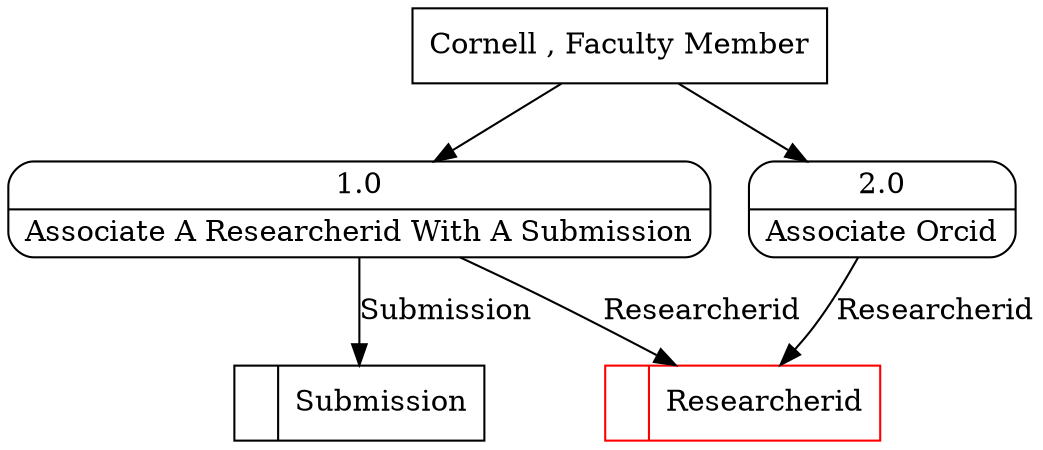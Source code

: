 digraph dfd2{ 
node[shape=record]
200 [label="<f0>  |<f1> Researcherid " color=red];
201 [label="<f0>  |<f1> Submission " ];
202 [label="Cornell , Faculty Member" shape=box];
203 [label="{<f0> 1.0|<f1> Associate A Researcherid With A Submission }" shape=Mrecord];
204 [label="{<f0> 2.0|<f1> Associate Orcid }" shape=Mrecord];
202 -> 203
202 -> 204
203 -> 200 [label="Researcherid"]
203 -> 201 [label="Submission"]
204 -> 200 [label="Researcherid"]
}